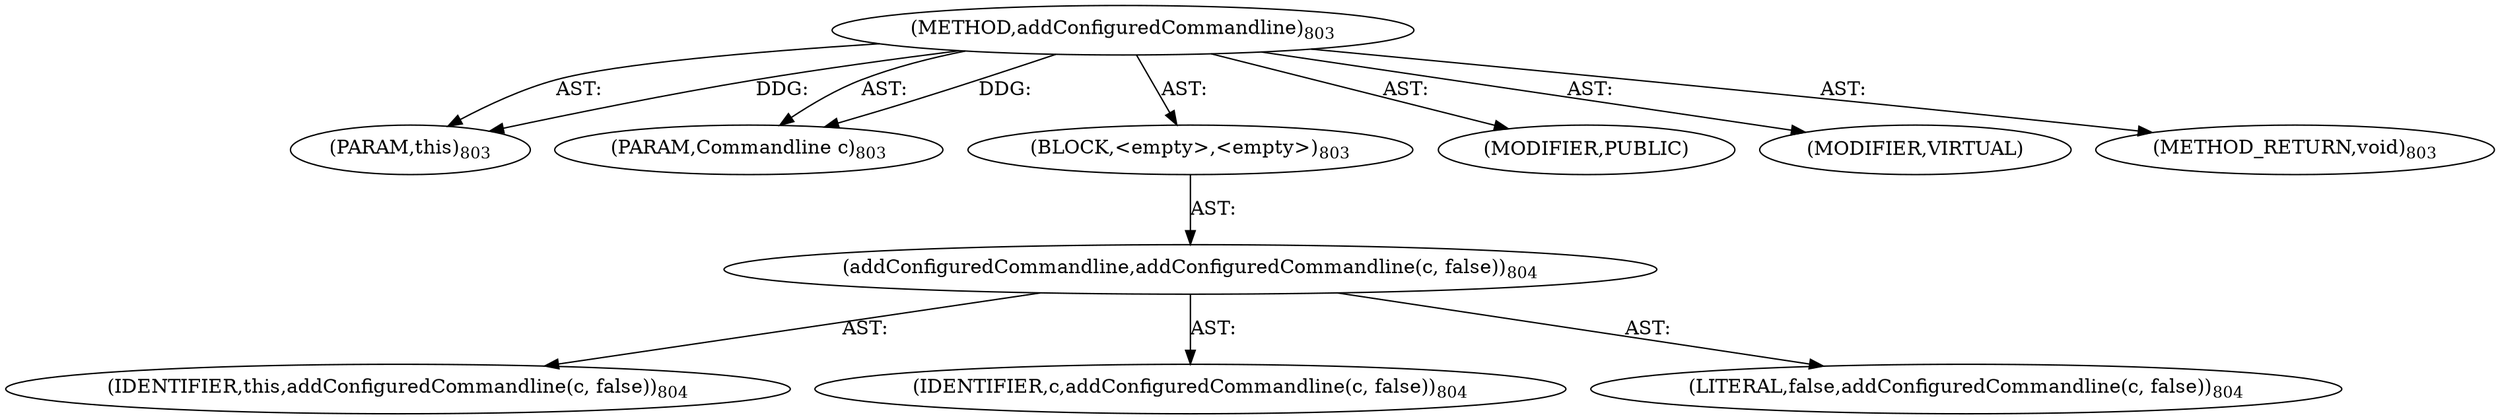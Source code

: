 digraph "addConfiguredCommandline" {  
"111669149733" [label = <(METHOD,addConfiguredCommandline)<SUB>803</SUB>> ]
"115964117022" [label = <(PARAM,this)<SUB>803</SUB>> ]
"115964117059" [label = <(PARAM,Commandline c)<SUB>803</SUB>> ]
"25769803889" [label = <(BLOCK,&lt;empty&gt;,&lt;empty&gt;)<SUB>803</SUB>> ]
"30064771480" [label = <(addConfiguredCommandline,addConfiguredCommandline(c, false))<SUB>804</SUB>> ]
"68719476806" [label = <(IDENTIFIER,this,addConfiguredCommandline(c, false))<SUB>804</SUB>> ]
"68719477074" [label = <(IDENTIFIER,c,addConfiguredCommandline(c, false))<SUB>804</SUB>> ]
"90194313296" [label = <(LITERAL,false,addConfiguredCommandline(c, false))<SUB>804</SUB>> ]
"133143986276" [label = <(MODIFIER,PUBLIC)> ]
"133143986277" [label = <(MODIFIER,VIRTUAL)> ]
"128849018917" [label = <(METHOD_RETURN,void)<SUB>803</SUB>> ]
  "111669149733" -> "115964117022"  [ label = "AST: "] 
  "111669149733" -> "115964117059"  [ label = "AST: "] 
  "111669149733" -> "25769803889"  [ label = "AST: "] 
  "111669149733" -> "133143986276"  [ label = "AST: "] 
  "111669149733" -> "133143986277"  [ label = "AST: "] 
  "111669149733" -> "128849018917"  [ label = "AST: "] 
  "25769803889" -> "30064771480"  [ label = "AST: "] 
  "30064771480" -> "68719476806"  [ label = "AST: "] 
  "30064771480" -> "68719477074"  [ label = "AST: "] 
  "30064771480" -> "90194313296"  [ label = "AST: "] 
  "111669149733" -> "115964117022"  [ label = "DDG: "] 
  "111669149733" -> "115964117059"  [ label = "DDG: "] 
}
